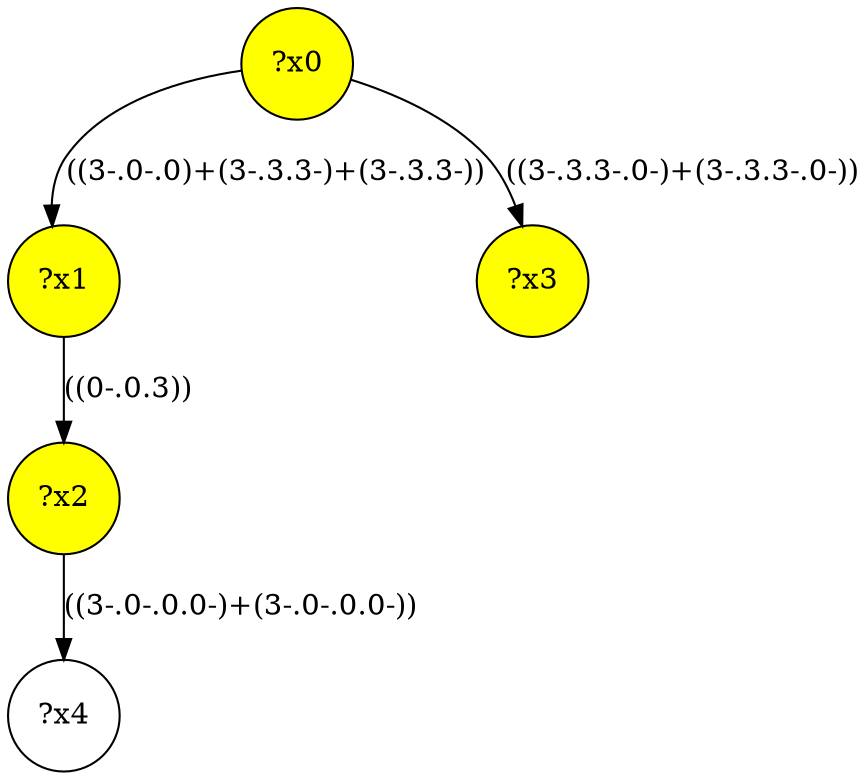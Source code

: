 digraph g {
	x1 [fillcolor="yellow", style="filled," shape=circle, label="?x1"];
	x2 [fillcolor="yellow", style="filled," shape=circle, label="?x2"];
	x0 [fillcolor="yellow", style="filled," shape=circle, label="?x0"];
	x3 [fillcolor="yellow", style="filled," shape=circle, label="?x3"];
	x0 -> x1 [label="((3-.0-.0)+(3-.3.3-)+(3-.3.3-))"];
	x1 -> x2 [label="((0-.0.3))"];
	x0 -> x3 [label="((3-.3.3-.0-)+(3-.3.3-.0-))"];
	x4 [shape=circle, label="?x4"];
	x2 -> x4 [label="((3-.0-.0.0-)+(3-.0-.0.0-))"];
}
